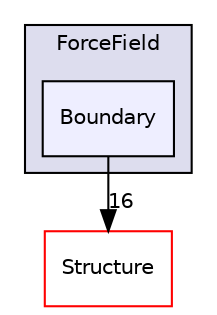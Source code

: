 digraph "src/Mechanics/ForceField/Boundary" {
  compound=true
  node [ fontsize="10", fontname="Helvetica"];
  edge [ labelfontsize="10", labelfontname="Helvetica"];
  subgraph clusterdir_9a4c1534bd494106f026bdbe76d3e12c {
    graph [ bgcolor="#ddddee", pencolor="black", label="ForceField" fontname="Helvetica", fontsize="10", URL="dir_9a4c1534bd494106f026bdbe76d3e12c.html"]
  dir_ae4a66a3f55262d91bc14013ed0f0757 [shape=box, label="Boundary", style="filled", fillcolor="#eeeeff", pencolor="black", URL="dir_ae4a66a3f55262d91bc14013ed0f0757.html"];
  }
  dir_1e943b2a5906122ddf396bc604857988 [shape=box label="Structure" fillcolor="white" style="filled" color="red" URL="dir_1e943b2a5906122ddf396bc604857988.html"];
  dir_ae4a66a3f55262d91bc14013ed0f0757->dir_1e943b2a5906122ddf396bc604857988 [headlabel="16", labeldistance=1.5 headhref="dir_000004_000012.html"];
}
